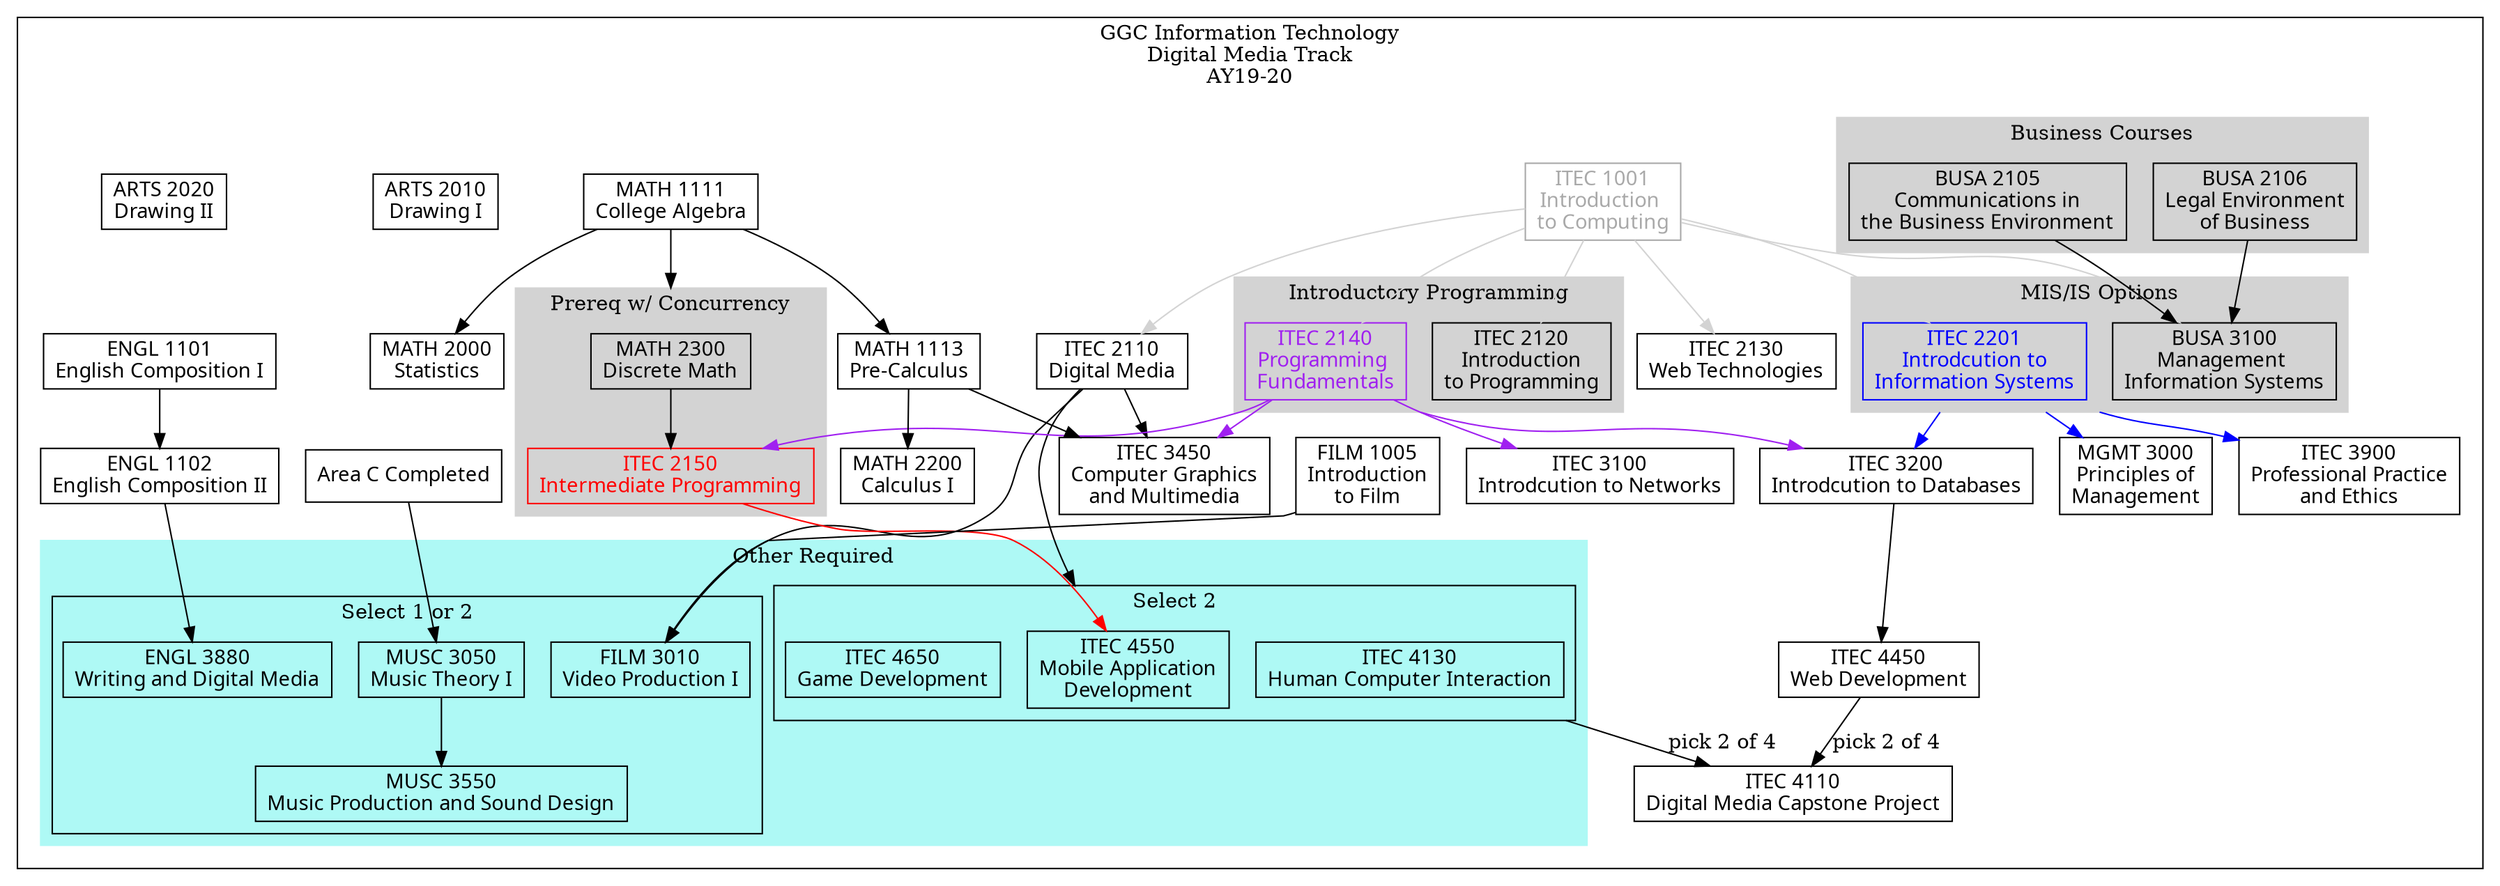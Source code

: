 digraph G {

    node [shape = record, fontname="Sans serif" fontsize="14"];
    compound = true //  needed to link clusters and nodes
    splines = true
    ranksep=0.1

    // All
    itec1001[label = "ITEC 1001\nIntroduction \nto Computing" color=darkgray fontcolor=darkgray]
    itec2110[label = "ITEC 2110\nDigital Media"]
    itec2120[label = "ITEC 2120\nIntroduction\nto Programming"]
    itec2130[label = "ITEC 2130\nWeb Technologies"]
    itec2140[label = "ITEC 2140\nProgramming \nFundamentals" color=purple fontcolor=purple]
    itec2150[label = "ITEC 2150\nIntermediate Programming" color=red fontcolor=red]
    itec2201[label = "ITEC 2201\nIntrodcution to\nInformation Systems" color=blue fontcolor=blue]
    itec3100[label = "ITEC 3100\nIntrodcution to Networks"]
    itec3200[label = "ITEC 3200\nIntrodcution to Databases"]
    itec3900[label = "ITEC 3900\nProfessional Practice\nand Ethics"]
    busa2105[label = "BUSA 2105\nCommunications in\nthe Business Environment"]
    busa2106[label = "BUSA 2106\nLegal Environment\nof Business"]
    busa3100[label = "BUSA 3100\nManagement \nInformation Systems"]
    math1111[label = "MATH 1111\nCollege Algebra"]
    math1113[label = "MATH 1113\nPre-Calculus"]
    math2300[label = "MATH 2300\nDiscrete Math"]
    math2000[label = "MATH 2000\nStatistics"]
    math2200[label = "MATH 2200\nCalculus I"]
    mgmt3000[label = "MGMT 3000\nPrinciples of\nManagement"]

    // Digital Media
    itec3450[label = "ITEC 3450\nComputer Graphics\nand Multimedia"]
    itec4110[label = "ITEC 4110\nDigital Media Capstone Project"]
    itec4130[label = "ITEC 4130\nHuman Computer Interaction"]
    itec4450[label = "ITEC 4450\nWeb Development"]
    itec4550[label = "ITEC 4550\nMobile Application\nDevelopment"]
    itec4650[label = "ITEC 4650\nGame Development"]
    areaC[label = "Area C Completed"]
    arts2010[label = "ARTS 2010\nDrawing I"]
    arts2020[label = "ARTS 2020\nDrawing II"]
    engl1101[label = "ENGL 1101\nEnglish Composition I"]
    engl1102[label = "ENGL 1102\nEnglish Composition II"]
    engl3880[label = "ENGL 3880\nWriting and Digital Media"]
    film1005[label = "FILM 1005\nIntroduction\nto Film"] 
    film3010[label = "FILM 3010\nVideo Production I"]
    musc3050[label = "MUSC 3050\nMusic Theory I"]
    musc3550[label = "MUSC 3550\nMusic Production and Sound Design"]
    

    subgraph clusterdm {
        label="GGC Information Technology\nDigital Media Track\nAY19-20"

        subgraph clusterrequired {
            label=""
            node [style=filled];
            style=filled;

            color="#FFFFFF";
            
            engl1101 -> engl1102 -> engl3880
            film1005 -> film3010
            itec2110 -> film3010
            areaC -> musc3050

            itec1001 -> itec2110 [color=lightgray]
            itec1001 -> itec2120 [color=lightgray]
            itec1001 -> itec2130 [color=lightgray]
            itec1001 -> itec2201 [color=lightgray]
            itec1001 -> busa3100 [color=lightgray]

            busa2106 -> busa3100
            busa2105 -> busa3100
            itec1001 -> itec2140 [color=lightgray]
            itec2140 -> itec2150 [color=purple]

            itec2140 -> itec3100 [color=purple]
            itec2201 -> itec3200 [color=blue ltail=cluster22013100];
            itec2140 -> itec3200 [ltail=cluster21202140 color=purple]

            itec2140 -> itec3450 [color=purple]

            itec2201 -> itec3900 [ltail=cluster22013100 color=blue]
            itec2201 -> mgmt3000 [ltail=cluster22013100 color=blue]

            math1113 -> math2200
            math1111 -> math1113
            math1111 -> math2000
            math1111 -> math2300 [lhead=clusterdiscrete]
            itec3200 -> itec4450

            math1113 -> itec3450
            itec2110 -> itec3450
            itec2110 -> itec4550 [lhead=clusteritecopt1]
            itec2150 -> itec4550 [color=red]
            
            itec4450 -> itec4110 [label="pick 2 of 4"]
            itec4130 -> itec4110 [ltail=clusteritecopt1 label="pick 2 of 4"]

            arts2020
            arts2010

            subgraph cluster21202140 {
                label = "Introductory Programming";
                color=lightgrey;
                itec2120
                itec2140
            }
            subgraph cluster22013100 {
                label = "MIS/IS Options";
                color=lightgrey;
                itec2201
                busa3100
            }
            subgraph cluster21052106 {
                label = "Business Courses"
                color=lightgrey;
                busa2105
                busa2106
            }
            
            subgraph clusterdiscrete {
                label = "Prereq w/ Concurrency";
                node [style=filled];
                style=filled;
                color=lightgrey;
                math2300 -> itec2150
            }

            subgraph clusterotherrequired {
                label = "Other Required"
                node [style=filled];
                style=filled;
                color="#AEF9F5"

                subgraph clusteritecopt1 {
                    label = "Select 2";
                    graph[style=solid]
                        color=black
                    itec4130
                    itec4550
                    itec4650
                }

                subgraph clusteritecopt2 {
                    label = "Select 1 or 2";
                    graph[style=solid]
                    color=black
                    engl3880
                    film3010
                    musc3050 -> musc3550
                }                
            }
        }    
    }
}
